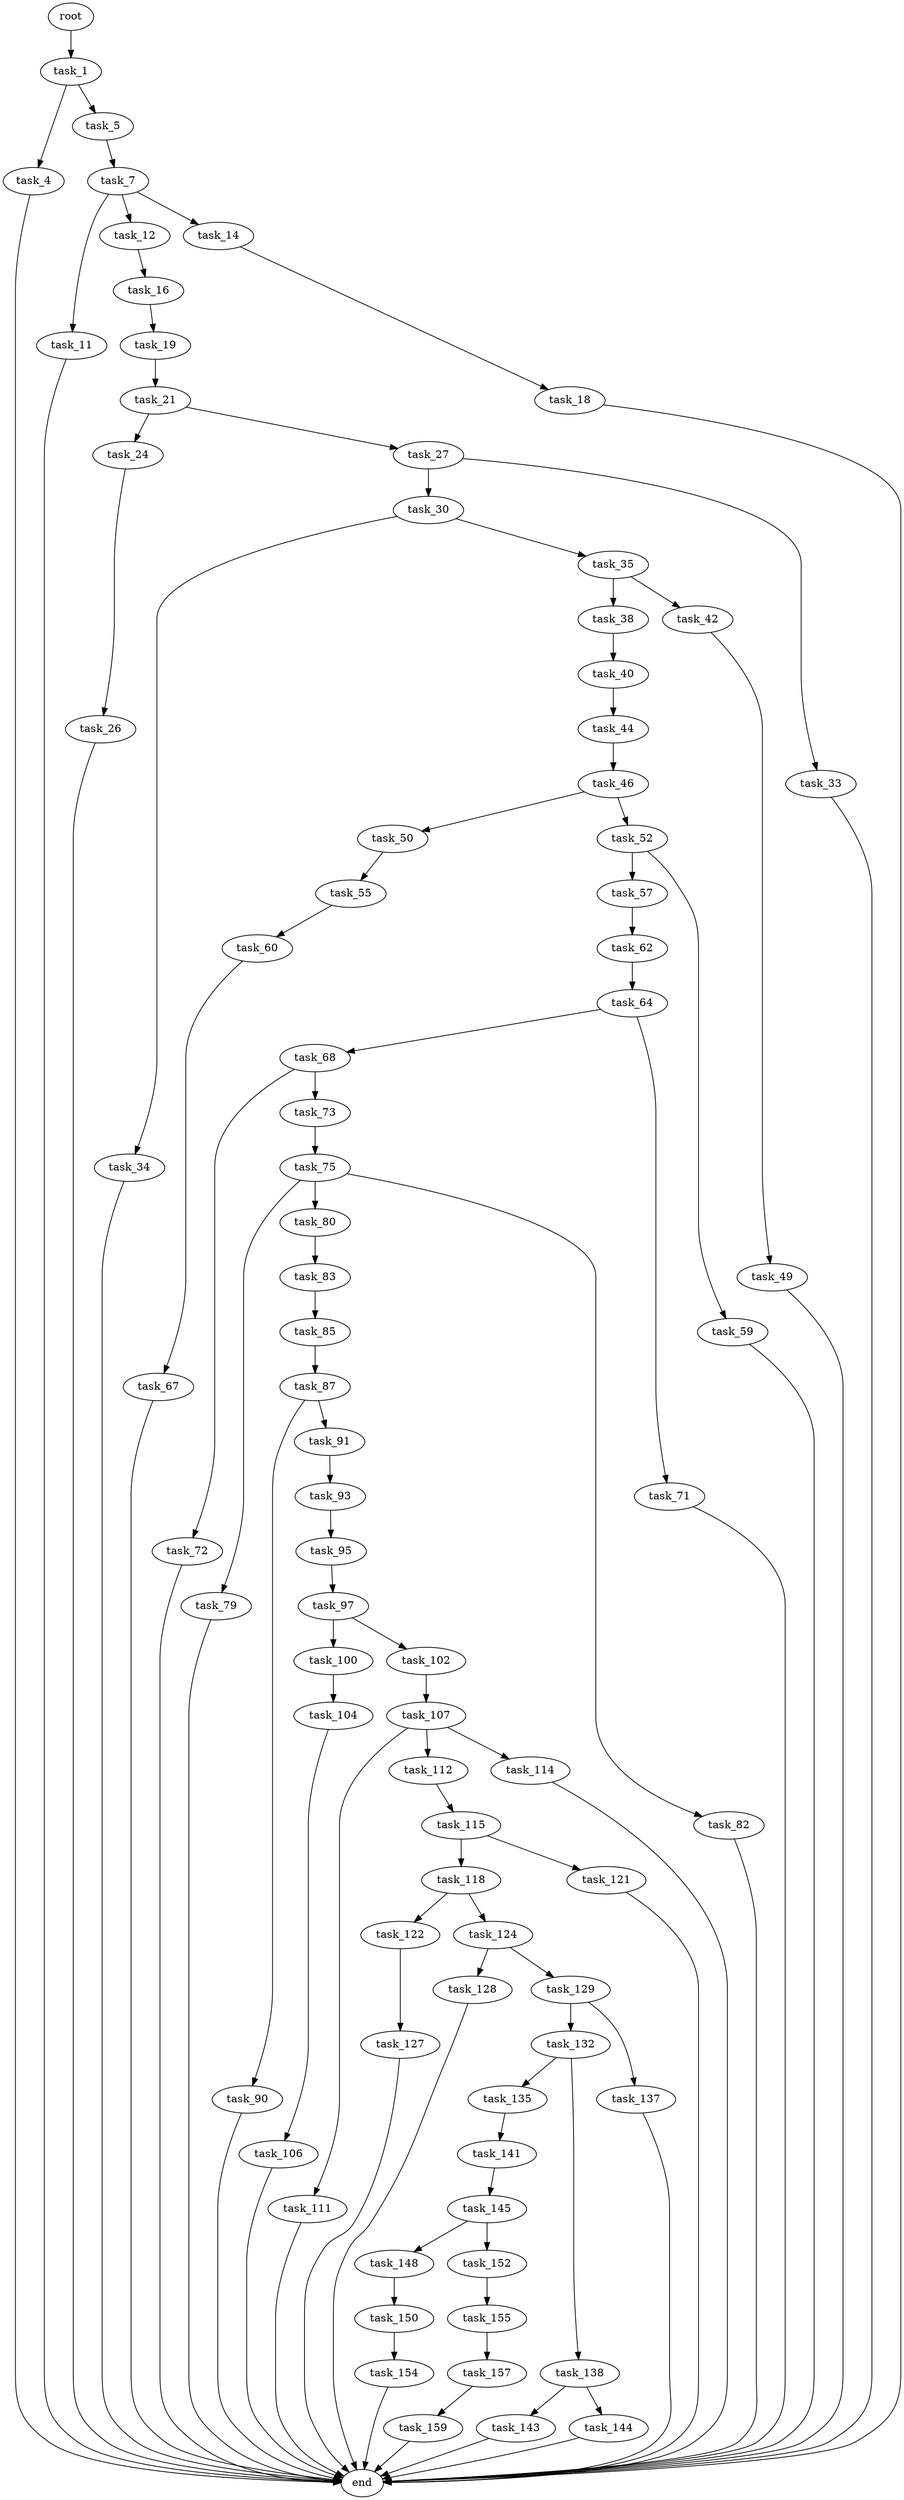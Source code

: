digraph G {
  root [size="0.000000"];
  task_1 [size="44960282076.000000"];
  task_4 [size="6463219186.000000"];
  task_5 [size="1219835309.000000"];
  task_7 [size="3543474400.000000"];
  task_11 [size="231928233984.000000"];
  task_12 [size="5977926752.000000"];
  task_14 [size="12525630128.000000"];
  task_16 [size="15599171506.000000"];
  task_18 [size="45399975209.000000"];
  task_19 [size="23769480680.000000"];
  task_21 [size="8589934592.000000"];
  task_24 [size="15921829454.000000"];
  task_26 [size="21914672692.000000"];
  task_27 [size="2296861508.000000"];
  task_30 [size="231928233984.000000"];
  task_33 [size="1073741824000.000000"];
  task_34 [size="858262919681.000000"];
  task_35 [size="950145581098.000000"];
  task_38 [size="134217728000.000000"];
  task_40 [size="231928233984.000000"];
  task_42 [size="28991029248.000000"];
  task_44 [size="90632727654.000000"];
  task_46 [size="3153493747.000000"];
  task_49 [size="1073741824000.000000"];
  task_50 [size="3317684064.000000"];
  task_52 [size="469008109223.000000"];
  task_55 [size="5666406620.000000"];
  task_57 [size="8589934592.000000"];
  task_59 [size="68719476736.000000"];
  task_60 [size="119974980491.000000"];
  task_62 [size="280058765477.000000"];
  task_64 [size="1986807597.000000"];
  task_67 [size="5361080732.000000"];
  task_68 [size="41572509275.000000"];
  task_71 [size="2836115992.000000"];
  task_72 [size="2616349273.000000"];
  task_73 [size="368293445632.000000"];
  task_75 [size="297566748102.000000"];
  task_79 [size="134217728000.000000"];
  task_80 [size="232088541302.000000"];
  task_82 [size="624858294385.000000"];
  task_83 [size="11233244449.000000"];
  task_85 [size="549755813888.000000"];
  task_87 [size="412139179780.000000"];
  task_90 [size="89447993467.000000"];
  task_91 [size="13610987020.000000"];
  task_93 [size="26631846603.000000"];
  task_95 [size="309675120074.000000"];
  task_97 [size="36740659345.000000"];
  task_100 [size="72654822391.000000"];
  task_102 [size="782757789696.000000"];
  task_104 [size="809300215409.000000"];
  task_106 [size="66859348071.000000"];
  task_107 [size="1919491864.000000"];
  task_111 [size="8589934592.000000"];
  task_112 [size="19554320046.000000"];
  task_114 [size="10472023704.000000"];
  task_115 [size="2238526285.000000"];
  task_118 [size="549755813888.000000"];
  task_121 [size="68719476736.000000"];
  task_122 [size="368293445632.000000"];
  task_124 [size="208521244094.000000"];
  task_127 [size="1073741824000.000000"];
  task_128 [size="14757859496.000000"];
  task_129 [size="68719476736.000000"];
  task_132 [size="273348407038.000000"];
  task_135 [size="380744919025.000000"];
  task_137 [size="23274605329.000000"];
  task_138 [size="12996416366.000000"];
  task_141 [size="37646189939.000000"];
  task_143 [size="8593735445.000000"];
  task_144 [size="4696338710.000000"];
  task_145 [size="28991029248.000000"];
  task_148 [size="48906037101.000000"];
  task_150 [size="1073741824000.000000"];
  task_152 [size="30211369459.000000"];
  task_154 [size="42087986965.000000"];
  task_155 [size="11483495074.000000"];
  task_157 [size="68719476736.000000"];
  task_159 [size="6968025426.000000"];
  end [size="0.000000"];

  root -> task_1 [size="1.000000"];
  task_1 -> task_4 [size="33554432.000000"];
  task_1 -> task_5 [size="33554432.000000"];
  task_4 -> end [size="1.000000"];
  task_5 -> task_7 [size="75497472.000000"];
  task_7 -> task_11 [size="209715200.000000"];
  task_7 -> task_12 [size="209715200.000000"];
  task_7 -> task_14 [size="209715200.000000"];
  task_11 -> end [size="1.000000"];
  task_12 -> task_16 [size="134217728.000000"];
  task_14 -> task_18 [size="301989888.000000"];
  task_16 -> task_19 [size="679477248.000000"];
  task_18 -> end [size="1.000000"];
  task_19 -> task_21 [size="536870912.000000"];
  task_21 -> task_24 [size="33554432.000000"];
  task_21 -> task_27 [size="33554432.000000"];
  task_24 -> task_26 [size="536870912.000000"];
  task_26 -> end [size="1.000000"];
  task_27 -> task_30 [size="75497472.000000"];
  task_27 -> task_33 [size="75497472.000000"];
  task_30 -> task_34 [size="301989888.000000"];
  task_30 -> task_35 [size="301989888.000000"];
  task_33 -> end [size="1.000000"];
  task_34 -> end [size="1.000000"];
  task_35 -> task_38 [size="679477248.000000"];
  task_35 -> task_42 [size="679477248.000000"];
  task_38 -> task_40 [size="209715200.000000"];
  task_40 -> task_44 [size="301989888.000000"];
  task_42 -> task_49 [size="75497472.000000"];
  task_44 -> task_46 [size="134217728.000000"];
  task_46 -> task_50 [size="75497472.000000"];
  task_46 -> task_52 [size="75497472.000000"];
  task_49 -> end [size="1.000000"];
  task_50 -> task_55 [size="134217728.000000"];
  task_52 -> task_57 [size="301989888.000000"];
  task_52 -> task_59 [size="301989888.000000"];
  task_55 -> task_60 [size="134217728.000000"];
  task_57 -> task_62 [size="33554432.000000"];
  task_59 -> end [size="1.000000"];
  task_60 -> task_67 [size="134217728.000000"];
  task_62 -> task_64 [size="301989888.000000"];
  task_64 -> task_68 [size="33554432.000000"];
  task_64 -> task_71 [size="33554432.000000"];
  task_67 -> end [size="1.000000"];
  task_68 -> task_72 [size="838860800.000000"];
  task_68 -> task_73 [size="838860800.000000"];
  task_71 -> end [size="1.000000"];
  task_72 -> end [size="1.000000"];
  task_73 -> task_75 [size="411041792.000000"];
  task_75 -> task_79 [size="411041792.000000"];
  task_75 -> task_80 [size="411041792.000000"];
  task_75 -> task_82 [size="411041792.000000"];
  task_79 -> end [size="1.000000"];
  task_80 -> task_83 [size="679477248.000000"];
  task_82 -> end [size="1.000000"];
  task_83 -> task_85 [size="33554432.000000"];
  task_85 -> task_87 [size="536870912.000000"];
  task_87 -> task_90 [size="301989888.000000"];
  task_87 -> task_91 [size="301989888.000000"];
  task_90 -> end [size="1.000000"];
  task_91 -> task_93 [size="411041792.000000"];
  task_93 -> task_95 [size="679477248.000000"];
  task_95 -> task_97 [size="679477248.000000"];
  task_97 -> task_100 [size="134217728.000000"];
  task_97 -> task_102 [size="134217728.000000"];
  task_100 -> task_104 [size="75497472.000000"];
  task_102 -> task_107 [size="679477248.000000"];
  task_104 -> task_106 [size="536870912.000000"];
  task_106 -> end [size="1.000000"];
  task_107 -> task_111 [size="75497472.000000"];
  task_107 -> task_112 [size="75497472.000000"];
  task_107 -> task_114 [size="75497472.000000"];
  task_111 -> end [size="1.000000"];
  task_112 -> task_115 [size="411041792.000000"];
  task_114 -> end [size="1.000000"];
  task_115 -> task_118 [size="75497472.000000"];
  task_115 -> task_121 [size="75497472.000000"];
  task_118 -> task_122 [size="536870912.000000"];
  task_118 -> task_124 [size="536870912.000000"];
  task_121 -> end [size="1.000000"];
  task_122 -> task_127 [size="411041792.000000"];
  task_124 -> task_128 [size="838860800.000000"];
  task_124 -> task_129 [size="838860800.000000"];
  task_127 -> end [size="1.000000"];
  task_128 -> end [size="1.000000"];
  task_129 -> task_132 [size="134217728.000000"];
  task_129 -> task_137 [size="134217728.000000"];
  task_132 -> task_135 [size="209715200.000000"];
  task_132 -> task_138 [size="209715200.000000"];
  task_135 -> task_141 [size="411041792.000000"];
  task_137 -> end [size="1.000000"];
  task_138 -> task_143 [size="33554432.000000"];
  task_138 -> task_144 [size="33554432.000000"];
  task_141 -> task_145 [size="75497472.000000"];
  task_143 -> end [size="1.000000"];
  task_144 -> end [size="1.000000"];
  task_145 -> task_148 [size="75497472.000000"];
  task_145 -> task_152 [size="75497472.000000"];
  task_148 -> task_150 [size="838860800.000000"];
  task_150 -> task_154 [size="838860800.000000"];
  task_152 -> task_155 [size="679477248.000000"];
  task_154 -> end [size="1.000000"];
  task_155 -> task_157 [size="209715200.000000"];
  task_157 -> task_159 [size="134217728.000000"];
  task_159 -> end [size="1.000000"];
}

